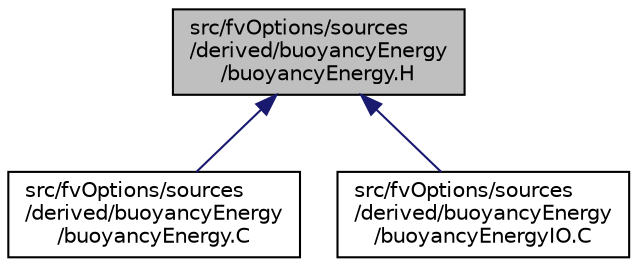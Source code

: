 digraph "src/fvOptions/sources/derived/buoyancyEnergy/buoyancyEnergy.H"
{
  bgcolor="transparent";
  edge [fontname="Helvetica",fontsize="10",labelfontname="Helvetica",labelfontsize="10"];
  node [fontname="Helvetica",fontsize="10",shape=record];
  Node1 [label="src/fvOptions/sources\l/derived/buoyancyEnergy\l/buoyancyEnergy.H",height=0.2,width=0.4,color="black", fillcolor="grey75", style="filled", fontcolor="black"];
  Node1 -> Node2 [dir="back",color="midnightblue",fontsize="10",style="solid",fontname="Helvetica"];
  Node2 [label="src/fvOptions/sources\l/derived/buoyancyEnergy\l/buoyancyEnergy.C",height=0.2,width=0.4,color="black",URL="$a06561.html"];
  Node1 -> Node3 [dir="back",color="midnightblue",fontsize="10",style="solid",fontname="Helvetica"];
  Node3 [label="src/fvOptions/sources\l/derived/buoyancyEnergy\l/buoyancyEnergyIO.C",height=0.2,width=0.4,color="black",URL="$a06563.html"];
}
